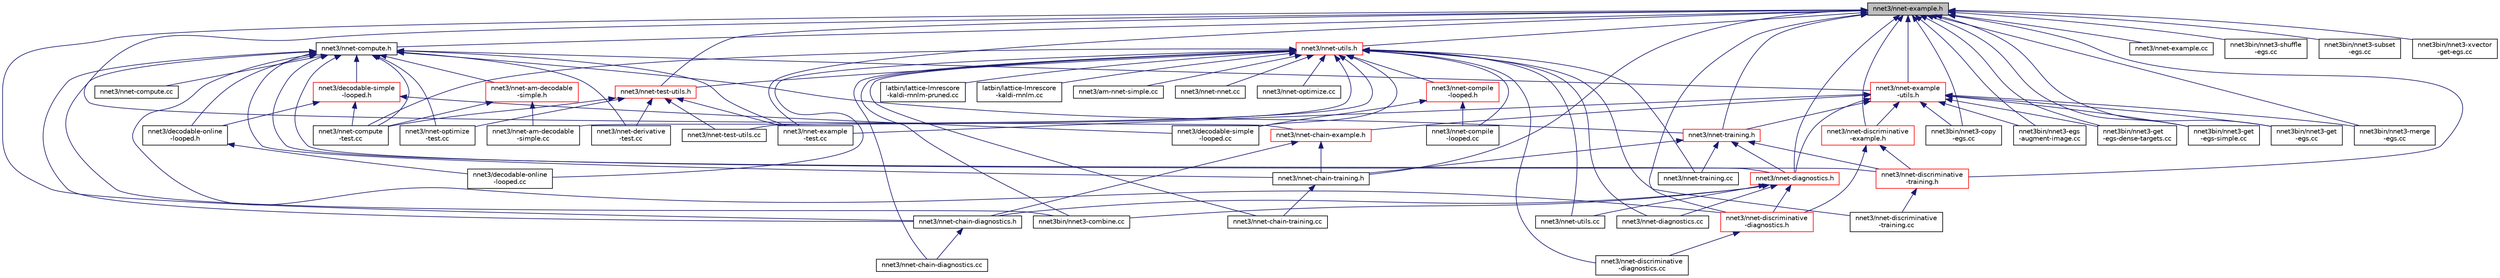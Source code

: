 digraph "nnet3/nnet-example.h"
{
  edge [fontname="Helvetica",fontsize="10",labelfontname="Helvetica",labelfontsize="10"];
  node [fontname="Helvetica",fontsize="10",shape=record];
  Node101 [label="nnet3/nnet-example.h",height=0.2,width=0.4,color="black", fillcolor="grey75", style="filled", fontcolor="black"];
  Node101 -> Node102 [dir="back",color="midnightblue",fontsize="10",style="solid",fontname="Helvetica"];
  Node102 [label="nnet3/nnet-compute.h",height=0.2,width=0.4,color="black", fillcolor="white", style="filled",URL="$nnet3_2nnet-compute_8h.html"];
  Node102 -> Node103 [dir="back",color="midnightblue",fontsize="10",style="solid",fontname="Helvetica"];
  Node103 [label="nnet3/decodable-online\l-looped.h",height=0.2,width=0.4,color="black", fillcolor="white", style="filled",URL="$decodable-online-looped_8h.html"];
  Node103 -> Node104 [dir="back",color="midnightblue",fontsize="10",style="solid",fontname="Helvetica"];
  Node104 [label="nnet3/decodable-online\l-looped.cc",height=0.2,width=0.4,color="black", fillcolor="white", style="filled",URL="$decodable-online-looped_8cc.html"];
  Node102 -> Node105 [dir="back",color="midnightblue",fontsize="10",style="solid",fontname="Helvetica"];
  Node105 [label="nnet3/decodable-simple\l-looped.h",height=0.2,width=0.4,color="red", fillcolor="white", style="filled",URL="$decodable-simple-looped_8h.html"];
  Node105 -> Node103 [dir="back",color="midnightblue",fontsize="10",style="solid",fontname="Helvetica"];
  Node105 -> Node106 [dir="back",color="midnightblue",fontsize="10",style="solid",fontname="Helvetica"];
  Node106 [label="nnet3/decodable-simple\l-looped.cc",height=0.2,width=0.4,color="black", fillcolor="white", style="filled",URL="$decodable-simple-looped_8cc.html"];
  Node105 -> Node107 [dir="back",color="midnightblue",fontsize="10",style="solid",fontname="Helvetica"];
  Node107 [label="nnet3/nnet-compute\l-test.cc",height=0.2,width=0.4,color="black", fillcolor="white", style="filled",URL="$nnet3_2nnet-compute-test_8cc.html"];
  Node102 -> Node109 [dir="back",color="midnightblue",fontsize="10",style="solid",fontname="Helvetica"];
  Node109 [label="nnet3/nnet-am-decodable\l-simple.h",height=0.2,width=0.4,color="red", fillcolor="white", style="filled",URL="$nnet-am-decodable-simple_8h.html"];
  Node109 -> Node110 [dir="back",color="midnightblue",fontsize="10",style="solid",fontname="Helvetica"];
  Node110 [label="nnet3/nnet-am-decodable\l-simple.cc",height=0.2,width=0.4,color="black", fillcolor="white", style="filled",URL="$nnet-am-decodable-simple_8cc.html"];
  Node109 -> Node107 [dir="back",color="midnightblue",fontsize="10",style="solid",fontname="Helvetica"];
  Node102 -> Node117 [dir="back",color="midnightblue",fontsize="10",style="solid",fontname="Helvetica"];
  Node117 [label="nnet3/nnet-chain-diagnostics.h",height=0.2,width=0.4,color="black", fillcolor="white", style="filled",URL="$nnet-chain-diagnostics_8h.html"];
  Node117 -> Node118 [dir="back",color="midnightblue",fontsize="10",style="solid",fontname="Helvetica"];
  Node118 [label="nnet3/nnet-chain-diagnostics.cc",height=0.2,width=0.4,color="black", fillcolor="white", style="filled",URL="$nnet-chain-diagnostics_8cc.html"];
  Node102 -> Node119 [dir="back",color="midnightblue",fontsize="10",style="solid",fontname="Helvetica"];
  Node119 [label="nnet3/nnet-example\l-utils.h",height=0.2,width=0.4,color="red", fillcolor="white", style="filled",URL="$nnet-example-utils_8h.html"];
  Node119 -> Node120 [dir="back",color="midnightblue",fontsize="10",style="solid",fontname="Helvetica"];
  Node120 [label="nnet3/nnet-chain-example.h",height=0.2,width=0.4,color="red", fillcolor="white", style="filled",URL="$nnet-chain-example_8h.html"];
  Node120 -> Node117 [dir="back",color="midnightblue",fontsize="10",style="solid",fontname="Helvetica"];
  Node120 -> Node122 [dir="back",color="midnightblue",fontsize="10",style="solid",fontname="Helvetica"];
  Node122 [label="nnet3/nnet-chain-training.h",height=0.2,width=0.4,color="black", fillcolor="white", style="filled",URL="$nnet-chain-training_8h.html"];
  Node122 -> Node123 [dir="back",color="midnightblue",fontsize="10",style="solid",fontname="Helvetica"];
  Node123 [label="nnet3/nnet-chain-training.cc",height=0.2,width=0.4,color="black", fillcolor="white", style="filled",URL="$nnet-chain-training_8cc.html"];
  Node119 -> Node124 [dir="back",color="midnightblue",fontsize="10",style="solid",fontname="Helvetica"];
  Node124 [label="nnet3/nnet-diagnostics.h",height=0.2,width=0.4,color="red", fillcolor="white", style="filled",URL="$nnet-diagnostics_8h.html"];
  Node124 -> Node117 [dir="back",color="midnightblue",fontsize="10",style="solid",fontname="Helvetica"];
  Node124 -> Node125 [dir="back",color="midnightblue",fontsize="10",style="solid",fontname="Helvetica"];
  Node125 [label="nnet3/nnet-diagnostics.cc",height=0.2,width=0.4,color="black", fillcolor="white", style="filled",URL="$nnet-diagnostics_8cc.html"];
  Node124 -> Node126 [dir="back",color="midnightblue",fontsize="10",style="solid",fontname="Helvetica"];
  Node126 [label="nnet3/nnet-discriminative\l-diagnostics.h",height=0.2,width=0.4,color="red", fillcolor="white", style="filled",URL="$nnet-discriminative-diagnostics_8h.html"];
  Node126 -> Node127 [dir="back",color="midnightblue",fontsize="10",style="solid",fontname="Helvetica"];
  Node127 [label="nnet3/nnet-discriminative\l-diagnostics.cc",height=0.2,width=0.4,color="black", fillcolor="white", style="filled",URL="$nnet-discriminative-diagnostics_8cc.html"];
  Node124 -> Node129 [dir="back",color="midnightblue",fontsize="10",style="solid",fontname="Helvetica"];
  Node129 [label="nnet3/nnet-utils.cc",height=0.2,width=0.4,color="black", fillcolor="white", style="filled",URL="$nnet-utils_8cc.html"];
  Node124 -> Node130 [dir="back",color="midnightblue",fontsize="10",style="solid",fontname="Helvetica"];
  Node130 [label="nnet3bin/nnet3-combine.cc",height=0.2,width=0.4,color="black", fillcolor="white", style="filled",URL="$nnet3-combine_8cc.html"];
  Node119 -> Node133 [dir="back",color="midnightblue",fontsize="10",style="solid",fontname="Helvetica"];
  Node133 [label="nnet3/nnet-training.h",height=0.2,width=0.4,color="red", fillcolor="white", style="filled",URL="$nnet-training_8h.html"];
  Node133 -> Node124 [dir="back",color="midnightblue",fontsize="10",style="solid",fontname="Helvetica"];
  Node133 -> Node122 [dir="back",color="midnightblue",fontsize="10",style="solid",fontname="Helvetica"];
  Node133 -> Node134 [dir="back",color="midnightblue",fontsize="10",style="solid",fontname="Helvetica"];
  Node134 [label="nnet3/nnet-discriminative\l-training.h",height=0.2,width=0.4,color="red", fillcolor="white", style="filled",URL="$nnet-discriminative-training_8h.html"];
  Node134 -> Node135 [dir="back",color="midnightblue",fontsize="10",style="solid",fontname="Helvetica"];
  Node135 [label="nnet3/nnet-discriminative\l-training.cc",height=0.2,width=0.4,color="black", fillcolor="white", style="filled",URL="$nnet-discriminative-training_8cc.html"];
  Node133 -> Node137 [dir="back",color="midnightblue",fontsize="10",style="solid",fontname="Helvetica"];
  Node137 [label="nnet3/nnet-training.cc",height=0.2,width=0.4,color="black", fillcolor="white", style="filled",URL="$nnet-training_8cc.html"];
  Node119 -> Node139 [dir="back",color="midnightblue",fontsize="10",style="solid",fontname="Helvetica"];
  Node139 [label="nnet3/nnet-discriminative\l-example.h",height=0.2,width=0.4,color="red", fillcolor="white", style="filled",URL="$nnet-discriminative-example_8h.html"];
  Node139 -> Node126 [dir="back",color="midnightblue",fontsize="10",style="solid",fontname="Helvetica"];
  Node139 -> Node134 [dir="back",color="midnightblue",fontsize="10",style="solid",fontname="Helvetica"];
  Node119 -> Node147 [dir="back",color="midnightblue",fontsize="10",style="solid",fontname="Helvetica"];
  Node147 [label="nnet3/nnet-example\l-test.cc",height=0.2,width=0.4,color="black", fillcolor="white", style="filled",URL="$nnet-example-test_8cc.html"];
  Node119 -> Node151 [dir="back",color="midnightblue",fontsize="10",style="solid",fontname="Helvetica"];
  Node151 [label="nnet3bin/nnet3-copy\l-egs.cc",height=0.2,width=0.4,color="black", fillcolor="white", style="filled",URL="$nnet3-copy-egs_8cc.html"];
  Node119 -> Node152 [dir="back",color="midnightblue",fontsize="10",style="solid",fontname="Helvetica"];
  Node152 [label="nnet3bin/nnet3-egs\l-augment-image.cc",height=0.2,width=0.4,color="black", fillcolor="white", style="filled",URL="$nnet3-egs-augment-image_8cc.html"];
  Node119 -> Node153 [dir="back",color="midnightblue",fontsize="10",style="solid",fontname="Helvetica"];
  Node153 [label="nnet3bin/nnet3-get\l-egs-dense-targets.cc",height=0.2,width=0.4,color="black", fillcolor="white", style="filled",URL="$nnet3-get-egs-dense-targets_8cc.html"];
  Node119 -> Node154 [dir="back",color="midnightblue",fontsize="10",style="solid",fontname="Helvetica"];
  Node154 [label="nnet3bin/nnet3-get\l-egs-simple.cc",height=0.2,width=0.4,color="black", fillcolor="white", style="filled",URL="$nnet3-get-egs-simple_8cc.html"];
  Node119 -> Node155 [dir="back",color="midnightblue",fontsize="10",style="solid",fontname="Helvetica"];
  Node155 [label="nnet3bin/nnet3-get\l-egs.cc",height=0.2,width=0.4,color="black", fillcolor="white", style="filled",URL="$nnet3-get-egs_8cc.html"];
  Node119 -> Node156 [dir="back",color="midnightblue",fontsize="10",style="solid",fontname="Helvetica"];
  Node156 [label="nnet3bin/nnet3-merge\l-egs.cc",height=0.2,width=0.4,color="black", fillcolor="white", style="filled",URL="$nnet3-merge-egs_8cc.html"];
  Node102 -> Node124 [dir="back",color="midnightblue",fontsize="10",style="solid",fontname="Helvetica"];
  Node102 -> Node133 [dir="back",color="midnightblue",fontsize="10",style="solid",fontname="Helvetica"];
  Node102 -> Node122 [dir="back",color="midnightblue",fontsize="10",style="solid",fontname="Helvetica"];
  Node102 -> Node107 [dir="back",color="midnightblue",fontsize="10",style="solid",fontname="Helvetica"];
  Node102 -> Node157 [dir="back",color="midnightblue",fontsize="10",style="solid",fontname="Helvetica"];
  Node157 [label="nnet3/nnet-compute.cc",height=0.2,width=0.4,color="black", fillcolor="white", style="filled",URL="$nnet3_2nnet-compute_8cc.html"];
  Node102 -> Node158 [dir="back",color="midnightblue",fontsize="10",style="solid",fontname="Helvetica"];
  Node158 [label="nnet3/nnet-derivative\l-test.cc",height=0.2,width=0.4,color="black", fillcolor="white", style="filled",URL="$nnet-derivative-test_8cc.html"];
  Node102 -> Node126 [dir="back",color="midnightblue",fontsize="10",style="solid",fontname="Helvetica"];
  Node102 -> Node134 [dir="back",color="midnightblue",fontsize="10",style="solid",fontname="Helvetica"];
  Node102 -> Node147 [dir="back",color="midnightblue",fontsize="10",style="solid",fontname="Helvetica"];
  Node102 -> Node159 [dir="back",color="midnightblue",fontsize="10",style="solid",fontname="Helvetica"];
  Node159 [label="nnet3/nnet-optimize\l-test.cc",height=0.2,width=0.4,color="black", fillcolor="white", style="filled",URL="$nnet-optimize-test_8cc.html"];
  Node102 -> Node130 [dir="back",color="midnightblue",fontsize="10",style="solid",fontname="Helvetica"];
  Node101 -> Node160 [dir="back",color="midnightblue",fontsize="10",style="solid",fontname="Helvetica"];
  Node160 [label="nnet3/nnet-utils.h",height=0.2,width=0.4,color="red", fillcolor="white", style="filled",URL="$_2nnet-utils_8h.html",tooltip="This file contains some miscellaneous functions dealing with class Nnet. "];
  Node160 -> Node161 [dir="back",color="midnightblue",fontsize="10",style="solid",fontname="Helvetica"];
  Node161 [label="latbin/lattice-lmrescore\l-kaldi-rnnlm-pruned.cc",height=0.2,width=0.4,color="black", fillcolor="white", style="filled",URL="$lattice-lmrescore-kaldi-rnnlm-pruned_8cc.html"];
  Node160 -> Node162 [dir="back",color="midnightblue",fontsize="10",style="solid",fontname="Helvetica"];
  Node162 [label="latbin/lattice-lmrescore\l-kaldi-rnnlm.cc",height=0.2,width=0.4,color="black", fillcolor="white", style="filled",URL="$lattice-lmrescore-kaldi-rnnlm_8cc.html"];
  Node160 -> Node163 [dir="back",color="midnightblue",fontsize="10",style="solid",fontname="Helvetica"];
  Node163 [label="nnet3/am-nnet-simple.cc",height=0.2,width=0.4,color="black", fillcolor="white", style="filled",URL="$am-nnet-simple_8cc.html"];
  Node160 -> Node104 [dir="back",color="midnightblue",fontsize="10",style="solid",fontname="Helvetica"];
  Node160 -> Node106 [dir="back",color="midnightblue",fontsize="10",style="solid",fontname="Helvetica"];
  Node160 -> Node164 [dir="back",color="midnightblue",fontsize="10",style="solid",fontname="Helvetica"];
  Node164 [label="nnet3/nnet-compile\l-looped.h",height=0.2,width=0.4,color="red", fillcolor="white", style="filled",URL="$nnet-compile-looped_8h.html"];
  Node164 -> Node106 [dir="back",color="midnightblue",fontsize="10",style="solid",fontname="Helvetica"];
  Node164 -> Node165 [dir="back",color="midnightblue",fontsize="10",style="solid",fontname="Helvetica"];
  Node165 [label="nnet3/nnet-compile\l-looped.cc",height=0.2,width=0.4,color="black", fillcolor="white", style="filled",URL="$nnet-compile-looped_8cc.html"];
  Node160 -> Node110 [dir="back",color="midnightblue",fontsize="10",style="solid",fontname="Helvetica"];
  Node160 -> Node167 [dir="back",color="midnightblue",fontsize="10",style="solid",fontname="Helvetica"];
  Node167 [label="nnet3/nnet-test-utils.h",height=0.2,width=0.4,color="red", fillcolor="white", style="filled",URL="$nnet-test-utils_8h.html",tooltip="This file contains various routines that are useful in test code. "];
  Node167 -> Node107 [dir="back",color="midnightblue",fontsize="10",style="solid",fontname="Helvetica"];
  Node167 -> Node158 [dir="back",color="midnightblue",fontsize="10",style="solid",fontname="Helvetica"];
  Node167 -> Node147 [dir="back",color="midnightblue",fontsize="10",style="solid",fontname="Helvetica"];
  Node167 -> Node159 [dir="back",color="midnightblue",fontsize="10",style="solid",fontname="Helvetica"];
  Node167 -> Node171 [dir="back",color="midnightblue",fontsize="10",style="solid",fontname="Helvetica"];
  Node171 [label="nnet3/nnet-test-utils.cc",height=0.2,width=0.4,color="black", fillcolor="white", style="filled",URL="$nnet-test-utils_8cc.html"];
  Node160 -> Node118 [dir="back",color="midnightblue",fontsize="10",style="solid",fontname="Helvetica"];
  Node160 -> Node123 [dir="back",color="midnightblue",fontsize="10",style="solid",fontname="Helvetica"];
  Node160 -> Node165 [dir="back",color="midnightblue",fontsize="10",style="solid",fontname="Helvetica"];
  Node160 -> Node107 [dir="back",color="midnightblue",fontsize="10",style="solid",fontname="Helvetica"];
  Node160 -> Node125 [dir="back",color="midnightblue",fontsize="10",style="solid",fontname="Helvetica"];
  Node160 -> Node127 [dir="back",color="midnightblue",fontsize="10",style="solid",fontname="Helvetica"];
  Node160 -> Node135 [dir="back",color="midnightblue",fontsize="10",style="solid",fontname="Helvetica"];
  Node160 -> Node173 [dir="back",color="midnightblue",fontsize="10",style="solid",fontname="Helvetica"];
  Node173 [label="nnet3/nnet-nnet.cc",height=0.2,width=0.4,color="black", fillcolor="white", style="filled",URL="$_2nnet-nnet_8cc.html"];
  Node160 -> Node174 [dir="back",color="midnightblue",fontsize="10",style="solid",fontname="Helvetica"];
  Node174 [label="nnet3/nnet-optimize.cc",height=0.2,width=0.4,color="black", fillcolor="white", style="filled",URL="$nnet-optimize_8cc.html"];
  Node160 -> Node171 [dir="back",color="midnightblue",fontsize="10",style="solid",fontname="Helvetica"];
  Node160 -> Node137 [dir="back",color="midnightblue",fontsize="10",style="solid",fontname="Helvetica"];
  Node160 -> Node129 [dir="back",color="midnightblue",fontsize="10",style="solid",fontname="Helvetica"];
  Node160 -> Node130 [dir="back",color="midnightblue",fontsize="10",style="solid",fontname="Helvetica"];
  Node101 -> Node167 [dir="back",color="midnightblue",fontsize="10",style="solid",fontname="Helvetica"];
  Node101 -> Node117 [dir="back",color="midnightblue",fontsize="10",style="solid",fontname="Helvetica"];
  Node101 -> Node120 [dir="back",color="midnightblue",fontsize="10",style="solid",fontname="Helvetica"];
  Node101 -> Node119 [dir="back",color="midnightblue",fontsize="10",style="solid",fontname="Helvetica"];
  Node101 -> Node124 [dir="back",color="midnightblue",fontsize="10",style="solid",fontname="Helvetica"];
  Node101 -> Node133 [dir="back",color="midnightblue",fontsize="10",style="solid",fontname="Helvetica"];
  Node101 -> Node122 [dir="back",color="midnightblue",fontsize="10",style="solid",fontname="Helvetica"];
  Node101 -> Node126 [dir="back",color="midnightblue",fontsize="10",style="solid",fontname="Helvetica"];
  Node101 -> Node139 [dir="back",color="midnightblue",fontsize="10",style="solid",fontname="Helvetica"];
  Node101 -> Node134 [dir="back",color="midnightblue",fontsize="10",style="solid",fontname="Helvetica"];
  Node101 -> Node147 [dir="back",color="midnightblue",fontsize="10",style="solid",fontname="Helvetica"];
  Node101 -> Node178 [dir="back",color="midnightblue",fontsize="10",style="solid",fontname="Helvetica"];
  Node178 [label="nnet3/nnet-example.cc",height=0.2,width=0.4,color="black", fillcolor="white", style="filled",URL="$nnet3_2nnet-example_8cc.html"];
  Node101 -> Node151 [dir="back",color="midnightblue",fontsize="10",style="solid",fontname="Helvetica"];
  Node101 -> Node152 [dir="back",color="midnightblue",fontsize="10",style="solid",fontname="Helvetica"];
  Node101 -> Node153 [dir="back",color="midnightblue",fontsize="10",style="solid",fontname="Helvetica"];
  Node101 -> Node154 [dir="back",color="midnightblue",fontsize="10",style="solid",fontname="Helvetica"];
  Node101 -> Node155 [dir="back",color="midnightblue",fontsize="10",style="solid",fontname="Helvetica"];
  Node101 -> Node156 [dir="back",color="midnightblue",fontsize="10",style="solid",fontname="Helvetica"];
  Node101 -> Node179 [dir="back",color="midnightblue",fontsize="10",style="solid",fontname="Helvetica"];
  Node179 [label="nnet3bin/nnet3-shuffle\l-egs.cc",height=0.2,width=0.4,color="black", fillcolor="white", style="filled",URL="$nnet3-shuffle-egs_8cc.html"];
  Node101 -> Node180 [dir="back",color="midnightblue",fontsize="10",style="solid",fontname="Helvetica"];
  Node180 [label="nnet3bin/nnet3-subset\l-egs.cc",height=0.2,width=0.4,color="black", fillcolor="white", style="filled",URL="$nnet3-subset-egs_8cc.html"];
  Node101 -> Node181 [dir="back",color="midnightblue",fontsize="10",style="solid",fontname="Helvetica"];
  Node181 [label="nnet3bin/nnet3-xvector\l-get-egs.cc",height=0.2,width=0.4,color="black", fillcolor="white", style="filled",URL="$nnet3-xvector-get-egs_8cc.html"];
}
